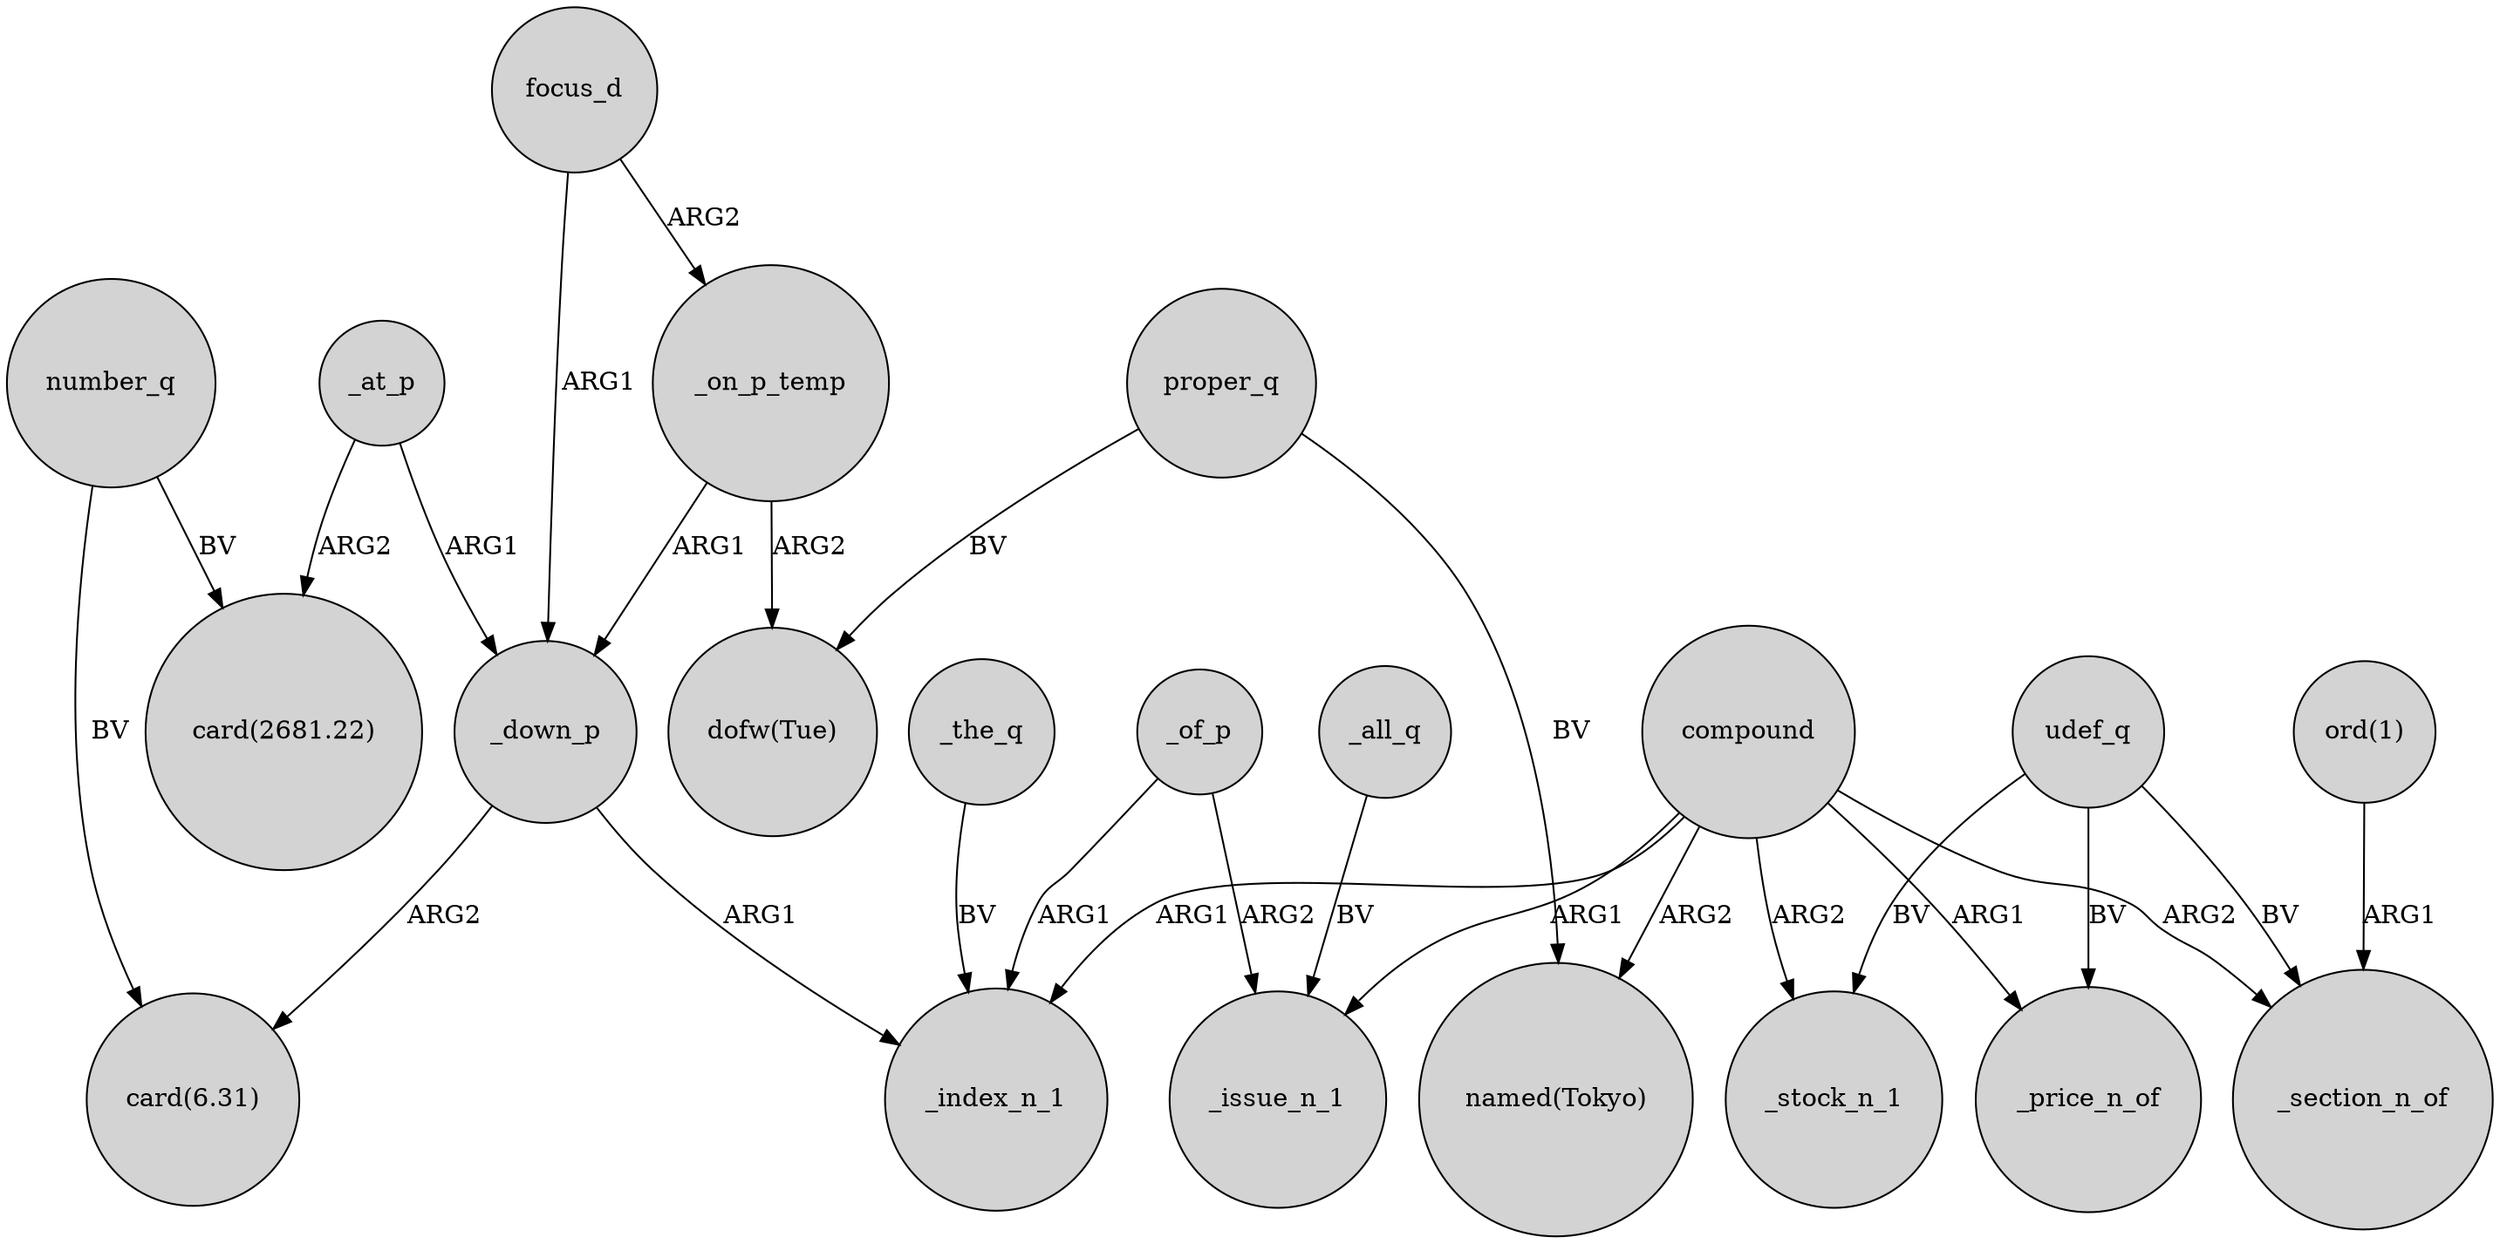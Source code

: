 digraph {
	node [shape=circle style=filled]
	compound -> "named(Tokyo)" [label=ARG2]
	udef_q -> _price_n_of [label=BV]
	_of_p -> _issue_n_1 [label=ARG2]
	_at_p -> _down_p [label=ARG1]
	"ord(1)" -> _section_n_of [label=ARG1]
	number_q -> "card(2681.22)" [label=BV]
	number_q -> "card(6.31)" [label=BV]
	_of_p -> _index_n_1 [label=ARG1]
	proper_q -> "dofw(Tue)" [label=BV]
	focus_d -> _on_p_temp [label=ARG2]
	proper_q -> "named(Tokyo)" [label=BV]
	_on_p_temp -> _down_p [label=ARG1]
	_on_p_temp -> "dofw(Tue)" [label=ARG2]
	compound -> _stock_n_1 [label=ARG2]
	udef_q -> _stock_n_1 [label=BV]
	_down_p -> _index_n_1 [label=ARG1]
	focus_d -> _down_p [label=ARG1]
	compound -> _issue_n_1 [label=ARG1]
	_at_p -> "card(2681.22)" [label=ARG2]
	_the_q -> _index_n_1 [label=BV]
	_all_q -> _issue_n_1 [label=BV]
	_down_p -> "card(6.31)" [label=ARG2]
	compound -> _section_n_of [label=ARG2]
	compound -> _price_n_of [label=ARG1]
	udef_q -> _section_n_of [label=BV]
	compound -> _index_n_1 [label=ARG1]
}
